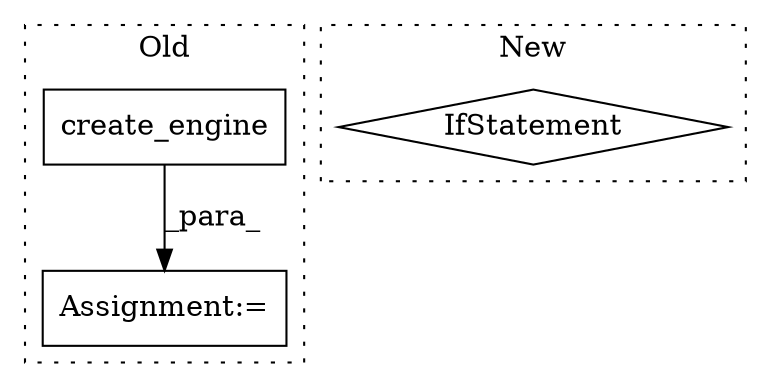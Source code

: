 digraph G {
subgraph cluster0 {
1 [label="create_engine" a="32" s="1752,1769" l="14,1" shape="box"];
3 [label="Assignment:=" a="7" s="1751" l="1" shape="box"];
label = "Old";
style="dotted";
}
subgraph cluster1 {
2 [label="IfStatement" a="25" s="1745,1775" l="4,2" shape="diamond"];
label = "New";
style="dotted";
}
1 -> 3 [label="_para_"];
}